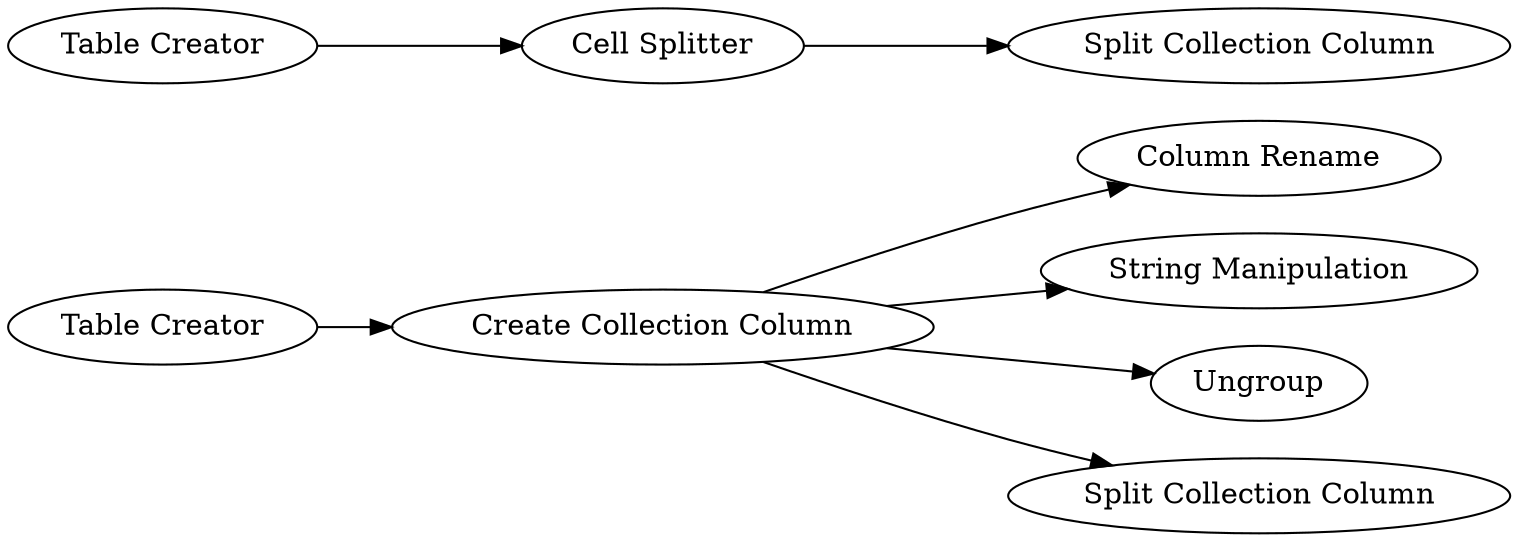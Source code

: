 digraph {
	1 [label="Column Rename"]
	2 [label="Table Creator"]
	3 [label="Create Collection Column"]
	32 [label="String Manipulation"]
	49 [label=Ungroup]
	50 [label="Split Collection Column"]
	137 [label="Cell Splitter"]
	138 [label="Table Creator"]
	139 [label="Split Collection Column"]
	2 -> 3
	3 -> 50
	3 -> 1
	3 -> 49
	3 -> 32
	137 -> 139
	138 -> 137
	rankdir=LR
}
